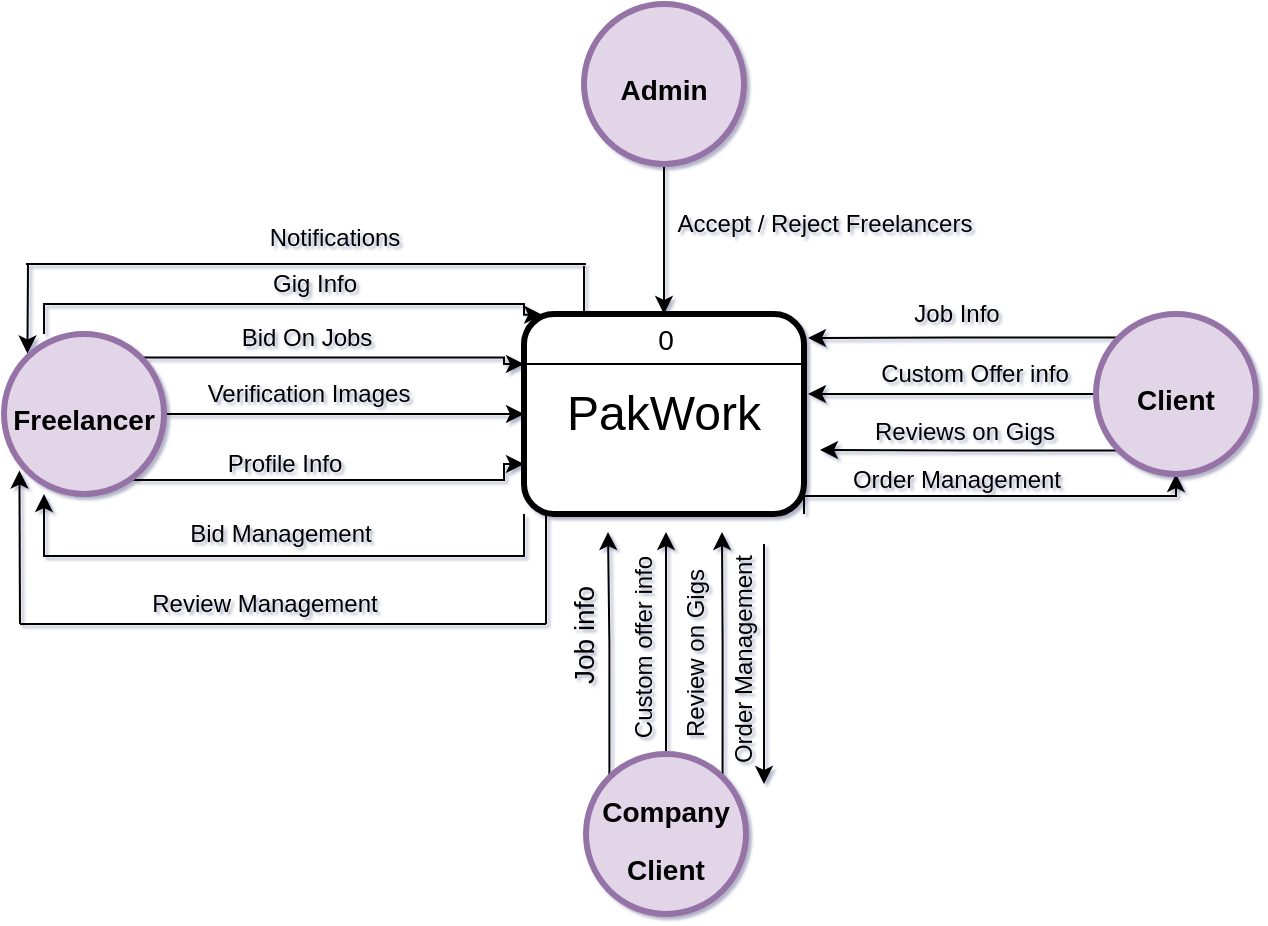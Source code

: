 <mxfile version="20.3.0" type="device"><diagram id="TRtjEem-mrYK_8_mWaau" name="Page-1"><mxGraphModel dx="1102" dy="905" grid="1" gridSize="6" guides="1" tooltips="1" connect="1" arrows="1" fold="1" page="1" pageScale="1" pageWidth="827" pageHeight="1169" math="0" shadow="1"><root><mxCell id="0"/><mxCell id="1" parent="0"/><mxCell id="i36k0rKSUfj2EV7CvVt5-38" style="edgeStyle=orthogonalEdgeStyle;rounded=0;orthogonalLoop=1;jettySize=auto;html=1;exitX=0;exitY=1;exitDx=0;exitDy=0;entryX=0.5;entryY=1;entryDx=0;entryDy=0;fontSize=12;" parent="1" source="i36k0rKSUfj2EV7CvVt5-23" edge="1"><mxGeometry relative="1" as="geometry"><mxPoint x="120" y="455" as="targetPoint"/><Array as="points"><mxPoint x="360" y="486"/><mxPoint x="120" y="486"/></Array></mxGeometry></mxCell><mxCell id="i36k0rKSUfj2EV7CvVt5-66" style="edgeStyle=orthogonalEdgeStyle;rounded=0;orthogonalLoop=1;jettySize=auto;html=1;exitX=1;exitY=1;exitDx=0;exitDy=0;entryX=0.5;entryY=1;entryDx=0;entryDy=0;fontSize=12;" parent="1" source="i36k0rKSUfj2EV7CvVt5-23" target="i36k0rKSUfj2EV7CvVt5-59" edge="1"><mxGeometry relative="1" as="geometry"><Array as="points"><mxPoint x="500" y="456"/><mxPoint x="686" y="456"/></Array></mxGeometry></mxCell><mxCell id="i36k0rKSUfj2EV7CvVt5-23" value="PakWork" style="rounded=1;whiteSpace=wrap;html=1;strokeWidth=3;fontSize=24;gradientColor=none;" parent="1" vertex="1"><mxGeometry x="360" y="365" width="140" height="100" as="geometry"/></mxCell><mxCell id="i36k0rKSUfj2EV7CvVt5-36" style="edgeStyle=orthogonalEdgeStyle;rounded=0;orthogonalLoop=1;jettySize=auto;html=1;exitX=0.5;exitY=1;exitDx=0;exitDy=0;fontSize=12;" parent="1" source="i36k0rKSUfj2EV7CvVt5-24" target="i36k0rKSUfj2EV7CvVt5-23" edge="1"><mxGeometry relative="1" as="geometry"/></mxCell><mxCell id="i36k0rKSUfj2EV7CvVt5-24" value="&lt;font style=&quot;font-size: 14px;&quot;&gt;&lt;b&gt;Admin&lt;/b&gt;&lt;/font&gt;" style="ellipse;whiteSpace=wrap;html=1;aspect=fixed;strokeWidth=3;fontSize=24;fillColor=#e1d5e7;strokeColor=#9673a6;" parent="1" vertex="1"><mxGeometry x="390" y="210" width="80" height="80" as="geometry"/></mxCell><mxCell id="i36k0rKSUfj2EV7CvVt5-28" style="edgeStyle=orthogonalEdgeStyle;rounded=0;orthogonalLoop=1;jettySize=auto;html=1;exitX=0.5;exitY=0;exitDx=0;exitDy=0;entryX=0.065;entryY=0.004;entryDx=0;entryDy=0;fontSize=12;entryPerimeter=0;" parent="1" target="i36k0rKSUfj2EV7CvVt5-23" edge="1"><mxGeometry relative="1" as="geometry"><mxPoint x="120" y="375" as="sourcePoint"/><Array as="points"><mxPoint x="120" y="360"/><mxPoint x="360" y="360"/><mxPoint x="360" y="365"/></Array></mxGeometry></mxCell><mxCell id="i36k0rKSUfj2EV7CvVt5-30" style="edgeStyle=orthogonalEdgeStyle;rounded=0;orthogonalLoop=1;jettySize=auto;html=1;exitX=1;exitY=0;exitDx=0;exitDy=0;entryX=0;entryY=0.25;entryDx=0;entryDy=0;fontSize=12;" parent="1" target="i36k0rKSUfj2EV7CvVt5-23" edge="1"><mxGeometry relative="1" as="geometry"><mxPoint x="148.284" y="386.716" as="sourcePoint"/><Array as="points"><mxPoint x="350" y="387"/></Array></mxGeometry></mxCell><mxCell id="i36k0rKSUfj2EV7CvVt5-32" style="edgeStyle=orthogonalEdgeStyle;rounded=0;orthogonalLoop=1;jettySize=auto;html=1;exitX=1;exitY=0.5;exitDx=0;exitDy=0;entryX=0;entryY=0.5;entryDx=0;entryDy=0;fontSize=12;" parent="1" target="i36k0rKSUfj2EV7CvVt5-23" edge="1"><mxGeometry relative="1" as="geometry"><mxPoint x="160" y="415" as="sourcePoint"/><Array as="points"><mxPoint x="170" y="420"/></Array></mxGeometry></mxCell><mxCell id="i36k0rKSUfj2EV7CvVt5-34" style="edgeStyle=orthogonalEdgeStyle;rounded=0;orthogonalLoop=1;jettySize=auto;html=1;exitX=1;exitY=1;exitDx=0;exitDy=0;entryX=0;entryY=0.75;entryDx=0;entryDy=0;fontSize=12;" parent="1" target="i36k0rKSUfj2EV7CvVt5-23" edge="1"><mxGeometry relative="1" as="geometry"><mxPoint x="148.284" y="443.284" as="sourcePoint"/><Array as="points"><mxPoint x="350" y="448"/></Array></mxGeometry></mxCell><mxCell id="i36k0rKSUfj2EV7CvVt5-27" value="&lt;font style=&quot;font-size: 14px;&quot;&gt;&lt;b style=&quot;&quot;&gt;Freelancer&lt;/b&gt;&lt;/font&gt;" style="ellipse;whiteSpace=wrap;html=1;aspect=fixed;strokeWidth=3;fontSize=24;fillColor=#e1d5e7;strokeColor=#9673a6;" parent="1" vertex="1"><mxGeometry x="100" y="375" width="80" height="80" as="geometry"/></mxCell><mxCell id="i36k0rKSUfj2EV7CvVt5-29" value="Gig Info" style="text;html=1;align=center;verticalAlign=middle;resizable=0;points=[];autosize=1;strokeColor=none;fillColor=none;fontSize=12;" parent="1" vertex="1"><mxGeometry x="220" y="335" width="70" height="30" as="geometry"/></mxCell><mxCell id="i36k0rKSUfj2EV7CvVt5-31" value="Bid On Jobs" style="text;html=1;align=center;verticalAlign=middle;resizable=0;points=[];autosize=1;strokeColor=none;fillColor=none;fontSize=12;" parent="1" vertex="1"><mxGeometry x="206" y="362" width="90" height="30" as="geometry"/></mxCell><mxCell id="i36k0rKSUfj2EV7CvVt5-33" value="Verification Images" style="text;html=1;align=center;verticalAlign=middle;resizable=0;points=[];autosize=1;strokeColor=none;fillColor=none;fontSize=12;" parent="1" vertex="1"><mxGeometry x="192" y="390" width="120" height="30" as="geometry"/></mxCell><mxCell id="i36k0rKSUfj2EV7CvVt5-35" value="Profile Info" style="text;html=1;align=center;verticalAlign=middle;resizable=0;points=[];autosize=1;strokeColor=none;fillColor=none;fontSize=12;" parent="1" vertex="1"><mxGeometry x="200" y="425" width="80" height="30" as="geometry"/></mxCell><mxCell id="i36k0rKSUfj2EV7CvVt5-37" value="Accept / Reject Freelancers" style="text;html=1;align=center;verticalAlign=middle;resizable=0;points=[];autosize=1;strokeColor=none;fillColor=none;fontSize=12;" parent="1" vertex="1"><mxGeometry x="425" y="305" width="170" height="30" as="geometry"/></mxCell><mxCell id="i36k0rKSUfj2EV7CvVt5-39" value="Bid Management" style="text;html=1;align=center;verticalAlign=middle;resizable=0;points=[];autosize=1;strokeColor=none;fillColor=none;fontSize=12;" parent="1" vertex="1"><mxGeometry x="183" y="460" width="110" height="30" as="geometry"/></mxCell><mxCell id="i36k0rKSUfj2EV7CvVt5-43" value="" style="endArrow=none;html=1;rounded=0;fontSize=12;entryX=0.25;entryY=1;entryDx=0;entryDy=0;" parent="1" edge="1"><mxGeometry width="50" height="50" relative="1" as="geometry"><mxPoint x="371" y="520" as="sourcePoint"/><mxPoint x="371" y="465" as="targetPoint"/></mxGeometry></mxCell><mxCell id="i36k0rKSUfj2EV7CvVt5-44" value="" style="endArrow=none;html=1;rounded=0;fontSize=12;" parent="1" edge="1"><mxGeometry width="50" height="50" relative="1" as="geometry"><mxPoint x="371" y="520" as="sourcePoint"/><mxPoint x="136" y="520" as="targetPoint"/></mxGeometry></mxCell><mxCell id="i36k0rKSUfj2EV7CvVt5-45" value="" style="endArrow=none;html=1;rounded=0;fontSize=12;" parent="1" edge="1"><mxGeometry width="50" height="50" relative="1" as="geometry"><mxPoint x="138" y="520" as="sourcePoint"/><mxPoint x="108" y="520" as="targetPoint"/></mxGeometry></mxCell><mxCell id="i36k0rKSUfj2EV7CvVt5-46" value="" style="endArrow=classic;html=1;rounded=0;fontSize=12;entryX=0;entryY=1;entryDx=0;entryDy=0;" parent="1" edge="1"><mxGeometry width="50" height="50" relative="1" as="geometry"><mxPoint x="108" y="520" as="sourcePoint"/><mxPoint x="107.716" y="443.284" as="targetPoint"/></mxGeometry></mxCell><mxCell id="i36k0rKSUfj2EV7CvVt5-47" value="Review Management" style="text;html=1;align=center;verticalAlign=middle;resizable=0;points=[];autosize=1;strokeColor=none;fillColor=none;fontSize=12;" parent="1" vertex="1"><mxGeometry x="160" y="495" width="140" height="30" as="geometry"/></mxCell><mxCell id="i36k0rKSUfj2EV7CvVt5-52" value="" style="endArrow=none;html=1;rounded=0;fontSize=12;" parent="1" edge="1"><mxGeometry width="50" height="50" relative="1" as="geometry"><mxPoint x="391" y="340" as="sourcePoint"/><mxPoint x="111" y="340" as="targetPoint"/></mxGeometry></mxCell><mxCell id="i36k0rKSUfj2EV7CvVt5-58" value="Notifications" style="text;html=1;align=center;verticalAlign=middle;resizable=0;points=[];autosize=1;strokeColor=none;fillColor=none;fontSize=12;" parent="1" vertex="1"><mxGeometry x="220" y="312" width="90" height="30" as="geometry"/></mxCell><mxCell id="i36k0rKSUfj2EV7CvVt5-60" style="edgeStyle=orthogonalEdgeStyle;rounded=0;orthogonalLoop=1;jettySize=auto;html=1;exitX=0;exitY=0;exitDx=0;exitDy=0;fontSize=12;" parent="1" source="i36k0rKSUfj2EV7CvVt5-59" edge="1"><mxGeometry relative="1" as="geometry"><mxPoint x="502" y="377" as="targetPoint"/></mxGeometry></mxCell><mxCell id="i36k0rKSUfj2EV7CvVt5-62" style="edgeStyle=orthogonalEdgeStyle;rounded=0;orthogonalLoop=1;jettySize=auto;html=1;exitX=0;exitY=0.5;exitDx=0;exitDy=0;fontSize=12;" parent="1" source="i36k0rKSUfj2EV7CvVt5-59" edge="1"><mxGeometry relative="1" as="geometry"><mxPoint x="502" y="405" as="targetPoint"/></mxGeometry></mxCell><mxCell id="i36k0rKSUfj2EV7CvVt5-64" style="edgeStyle=orthogonalEdgeStyle;rounded=0;orthogonalLoop=1;jettySize=auto;html=1;exitX=0;exitY=1;exitDx=0;exitDy=0;fontSize=12;" parent="1" source="i36k0rKSUfj2EV7CvVt5-59" edge="1"><mxGeometry relative="1" as="geometry"><mxPoint x="508" y="433" as="targetPoint"/></mxGeometry></mxCell><mxCell id="i36k0rKSUfj2EV7CvVt5-59" value="&lt;font style=&quot;font-size: 14px;&quot;&gt;&lt;b&gt;Client&lt;/b&gt;&lt;/font&gt;" style="ellipse;whiteSpace=wrap;html=1;aspect=fixed;strokeWidth=3;fontSize=24;fillColor=#e1d5e7;strokeColor=#9673a6;" parent="1" vertex="1"><mxGeometry x="646" y="365" width="80" height="80" as="geometry"/></mxCell><mxCell id="i36k0rKSUfj2EV7CvVt5-61" value="Job Info" style="text;html=1;align=center;verticalAlign=middle;resizable=0;points=[];autosize=1;strokeColor=none;fillColor=none;fontSize=12;" parent="1" vertex="1"><mxGeometry x="543" y="350" width="66" height="30" as="geometry"/></mxCell><mxCell id="i36k0rKSUfj2EV7CvVt5-63" value="Custom Offer info" style="text;html=1;align=center;verticalAlign=middle;resizable=0;points=[];autosize=1;strokeColor=none;fillColor=none;fontSize=12;" parent="1" vertex="1"><mxGeometry x="525" y="380" width="120" height="30" as="geometry"/></mxCell><mxCell id="i36k0rKSUfj2EV7CvVt5-65" value="Reviews on Gigs" style="text;html=1;align=center;verticalAlign=middle;resizable=0;points=[];autosize=1;strokeColor=none;fillColor=none;fontSize=12;" parent="1" vertex="1"><mxGeometry x="523" y="409" width="114" height="30" as="geometry"/></mxCell><mxCell id="i36k0rKSUfj2EV7CvVt5-67" value="Order Management" style="text;html=1;align=center;verticalAlign=middle;resizable=0;points=[];autosize=1;strokeColor=none;fillColor=none;fontSize=12;" parent="1" vertex="1"><mxGeometry x="513" y="433" width="126" height="30" as="geometry"/></mxCell><mxCell id="i36k0rKSUfj2EV7CvVt5-68" value="" style="endArrow=none;html=1;rounded=0;fontSize=14;exitX=0;exitY=0.25;exitDx=0;exitDy=0;entryX=1;entryY=0.25;entryDx=0;entryDy=0;" parent="1" source="i36k0rKSUfj2EV7CvVt5-23" target="i36k0rKSUfj2EV7CvVt5-23" edge="1"><mxGeometry width="50" height="50" relative="1" as="geometry"><mxPoint x="402" y="458" as="sourcePoint"/><mxPoint x="452" y="408" as="targetPoint"/></mxGeometry></mxCell><mxCell id="i36k0rKSUfj2EV7CvVt5-69" value="0" style="text;html=1;strokeColor=none;fillColor=none;align=center;verticalAlign=middle;whiteSpace=wrap;rounded=0;strokeWidth=3;fontSize=14;" parent="1" vertex="1"><mxGeometry x="401" y="363" width="60" height="30" as="geometry"/></mxCell><mxCell id="i36k0rKSUfj2EV7CvVt5-71" style="edgeStyle=orthogonalEdgeStyle;rounded=0;orthogonalLoop=1;jettySize=auto;html=1;exitX=0;exitY=0;exitDx=0;exitDy=0;fontSize=14;" parent="1" source="i36k0rKSUfj2EV7CvVt5-70" edge="1"><mxGeometry relative="1" as="geometry"><mxPoint x="402" y="474" as="targetPoint"/></mxGeometry></mxCell><mxCell id="i36k0rKSUfj2EV7CvVt5-75" style="edgeStyle=orthogonalEdgeStyle;rounded=0;orthogonalLoop=1;jettySize=auto;html=1;exitX=0.5;exitY=0;exitDx=0;exitDy=0;fontSize=14;" parent="1" source="i36k0rKSUfj2EV7CvVt5-70" edge="1"><mxGeometry relative="1" as="geometry"><mxPoint x="431" y="474" as="targetPoint"/></mxGeometry></mxCell><mxCell id="i36k0rKSUfj2EV7CvVt5-77" style="edgeStyle=orthogonalEdgeStyle;rounded=0;orthogonalLoop=1;jettySize=auto;html=1;exitX=1;exitY=0;exitDx=0;exitDy=0;fontSize=12;" parent="1" source="i36k0rKSUfj2EV7CvVt5-70" edge="1"><mxGeometry relative="1" as="geometry"><mxPoint x="459" y="474" as="targetPoint"/></mxGeometry></mxCell><mxCell id="i36k0rKSUfj2EV7CvVt5-70" value="&lt;font style=&quot;font-size: 14px;&quot;&gt;&lt;b&gt;Company Client&lt;/b&gt;&lt;/font&gt;" style="ellipse;whiteSpace=wrap;html=1;aspect=fixed;strokeWidth=3;fontSize=24;fillColor=#e1d5e7;strokeColor=#9673a6;" parent="1" vertex="1"><mxGeometry x="391" y="585" width="80" height="80" as="geometry"/></mxCell><mxCell id="i36k0rKSUfj2EV7CvVt5-72" value="Job info" style="text;html=1;align=center;verticalAlign=middle;resizable=0;points=[];autosize=1;strokeColor=none;fillColor=none;fontSize=14;rotation=270;" parent="1" vertex="1"><mxGeometry x="354" y="508" width="72" height="36" as="geometry"/></mxCell><mxCell id="i36k0rKSUfj2EV7CvVt5-76" value="&lt;font style=&quot;font-size: 12px;&quot;&gt;Custom offer info&lt;/font&gt;" style="text;html=1;align=center;verticalAlign=middle;resizable=0;points=[];autosize=1;strokeColor=none;fillColor=none;fontSize=14;rotation=270;" parent="1" vertex="1"><mxGeometry x="362" y="514" width="114" height="36" as="geometry"/></mxCell><mxCell id="i36k0rKSUfj2EV7CvVt5-78" value="Review on Gigs" style="text;html=1;align=center;verticalAlign=middle;resizable=0;points=[];autosize=1;strokeColor=none;fillColor=none;fontSize=12;rotation=270;" parent="1" vertex="1"><mxGeometry x="392" y="520" width="108" height="30" as="geometry"/></mxCell><mxCell id="i36k0rKSUfj2EV7CvVt5-80" value="" style="endArrow=classic;html=1;rounded=0;fontSize=12;" parent="1" edge="1"><mxGeometry width="50" height="50" relative="1" as="geometry"><mxPoint x="480" y="480" as="sourcePoint"/><mxPoint x="480" y="600" as="targetPoint"/></mxGeometry></mxCell><mxCell id="i36k0rKSUfj2EV7CvVt5-82" value="Order Management" style="text;html=1;align=center;verticalAlign=middle;resizable=0;points=[];autosize=1;strokeColor=none;fillColor=none;fontSize=12;rotation=270;" parent="1" vertex="1"><mxGeometry x="407" y="523" width="126" height="30" as="geometry"/></mxCell><mxCell id="i36k0rKSUfj2EV7CvVt5-84" value="" style="endArrow=none;html=1;rounded=0;fontSize=12;" parent="1" edge="1"><mxGeometry width="50" height="50" relative="1" as="geometry"><mxPoint x="390" y="365" as="sourcePoint"/><mxPoint x="390" y="341" as="targetPoint"/></mxGeometry></mxCell><mxCell id="i36k0rKSUfj2EV7CvVt5-85" value="" style="endArrow=classic;html=1;rounded=0;fontSize=12;entryX=0;entryY=0;entryDx=0;entryDy=0;" parent="1" edge="1"><mxGeometry width="50" height="50" relative="1" as="geometry"><mxPoint x="112" y="340" as="sourcePoint"/><mxPoint x="111.716" y="384.716" as="targetPoint"/></mxGeometry></mxCell></root></mxGraphModel></diagram></mxfile>